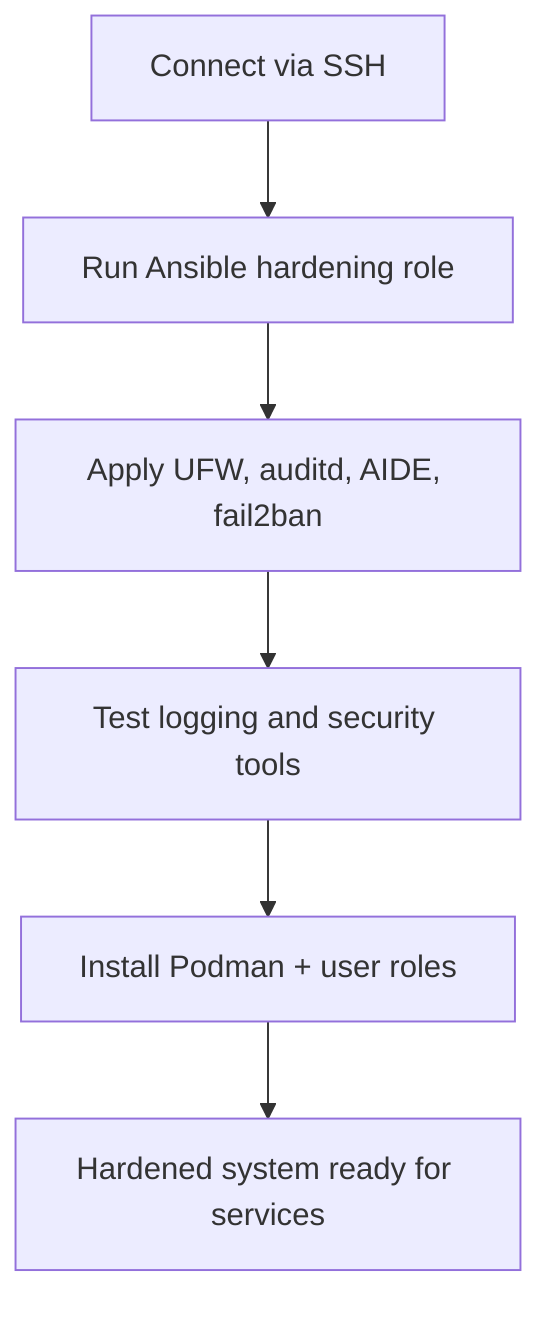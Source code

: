 flowchart TD
    A["Connect via SSH"] --> B["Run Ansible hardening role"]
    B --> C["Apply UFW, auditd, AIDE, fail2ban"]
    C --> D["Test logging and security tools"]
    D --> E["Install Podman + user roles"]
    E --> F["Hardened system ready for services"]
